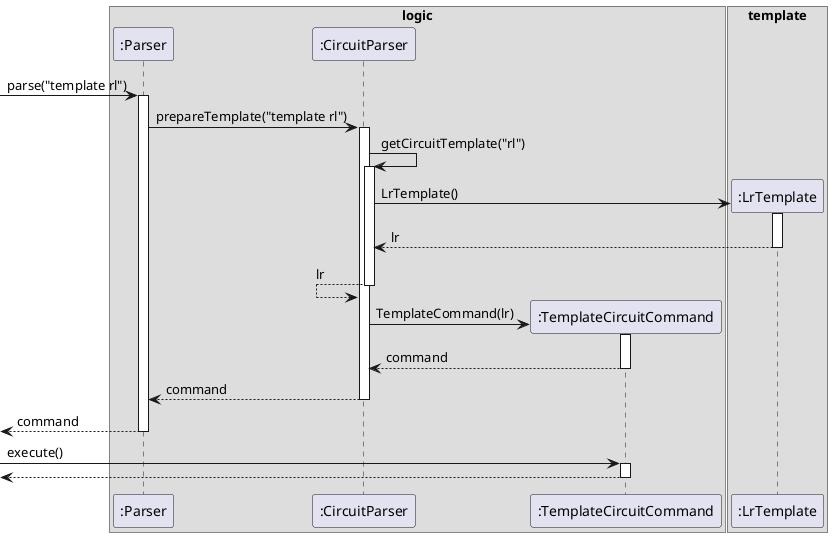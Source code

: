 @startuml
box logic
participant ":Parser" as Parser
participant ":CircuitParser" as Circuit
participant ":TemplateCircuitCommand" as Template
end box

box template
participant ":LrTemplate" as LrTemplate
end box

[-> Parser : parse("template rl")
activate Parser

Parser -> Circuit : prepareTemplate("template rl")
activate Circuit

Circuit -> Circuit : getCircuitTemplate("rl")
activate Circuit

create LrTemplate
Circuit -> LrTemplate : LrTemplate()
activate LrTemplate

Circuit <-- LrTemplate : lr
deactivate LrTemplate

Circuit <-- Circuit : lr
deactivate Circuit

create Template
Circuit -> Template : TemplateCommand(lr)
activate Template

Circuit <-- Template : command
deactivate Template

Parser <-- Circuit : command
deactivate Circuit

[<-- Parser : command
deactivate Parser

[-> Template : execute()
activate Template

[<-- Template
deactivate Template

@enduml
